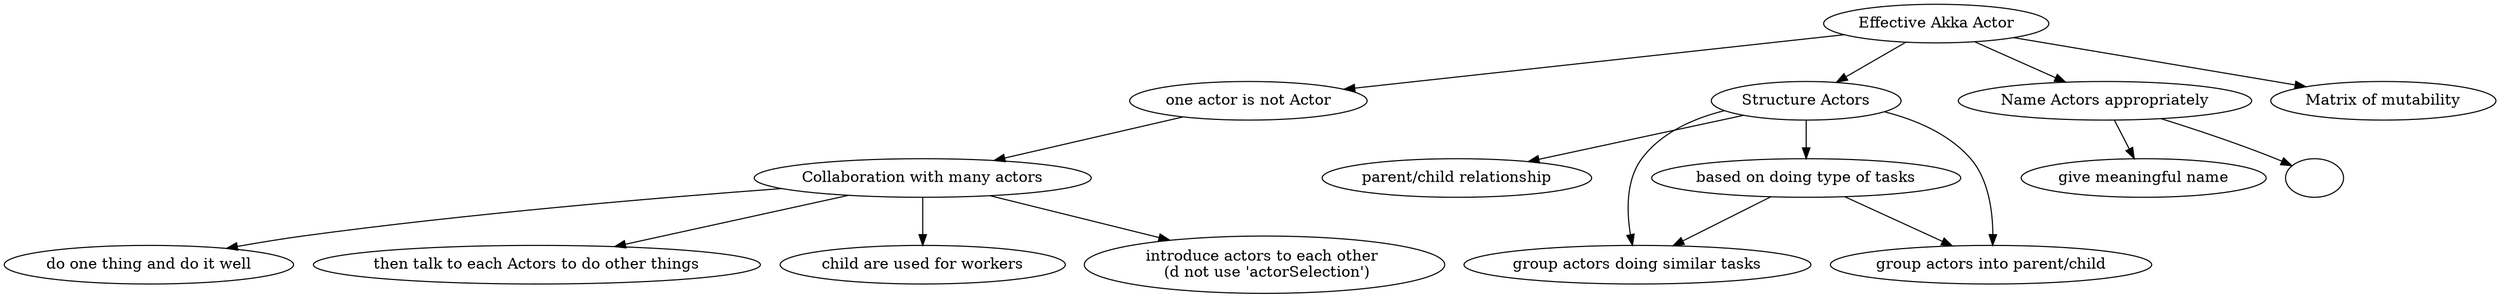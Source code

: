 digraph effective_akka_actor {

    Effective_Akka_Actor [label = "Effective Akka Actor"];

    Effective_Akka_Actor -> {
        One_Actor [label = "one actor is not Actor"];
        Structure_Actors [label = "Structure Actors"];
        Naming [label = "Name Actors appropriately"];
        Matrix [label = "Matrix of mutability"];
    }

    One_Actor -> {
        One_Actor_Collab [label = "Collaboration with many actors"];
    }

    One_Actor_Collab -> {
        "do one thing and do it well";
        "then talk to each Actors to do other things";
        "child are used for workers";
        "introduce actors to each other \n (d not use 'actorSelection')";
    }

    Structure_Actors -> {
        "parent/child relationship";
        "based on doing type of tasks" -> {
            "group actors doing similar tasks";
            "group actors into parent/child";
        }
    }

    Naming -> {
        "give meaningful name";
        ""
    }



}

